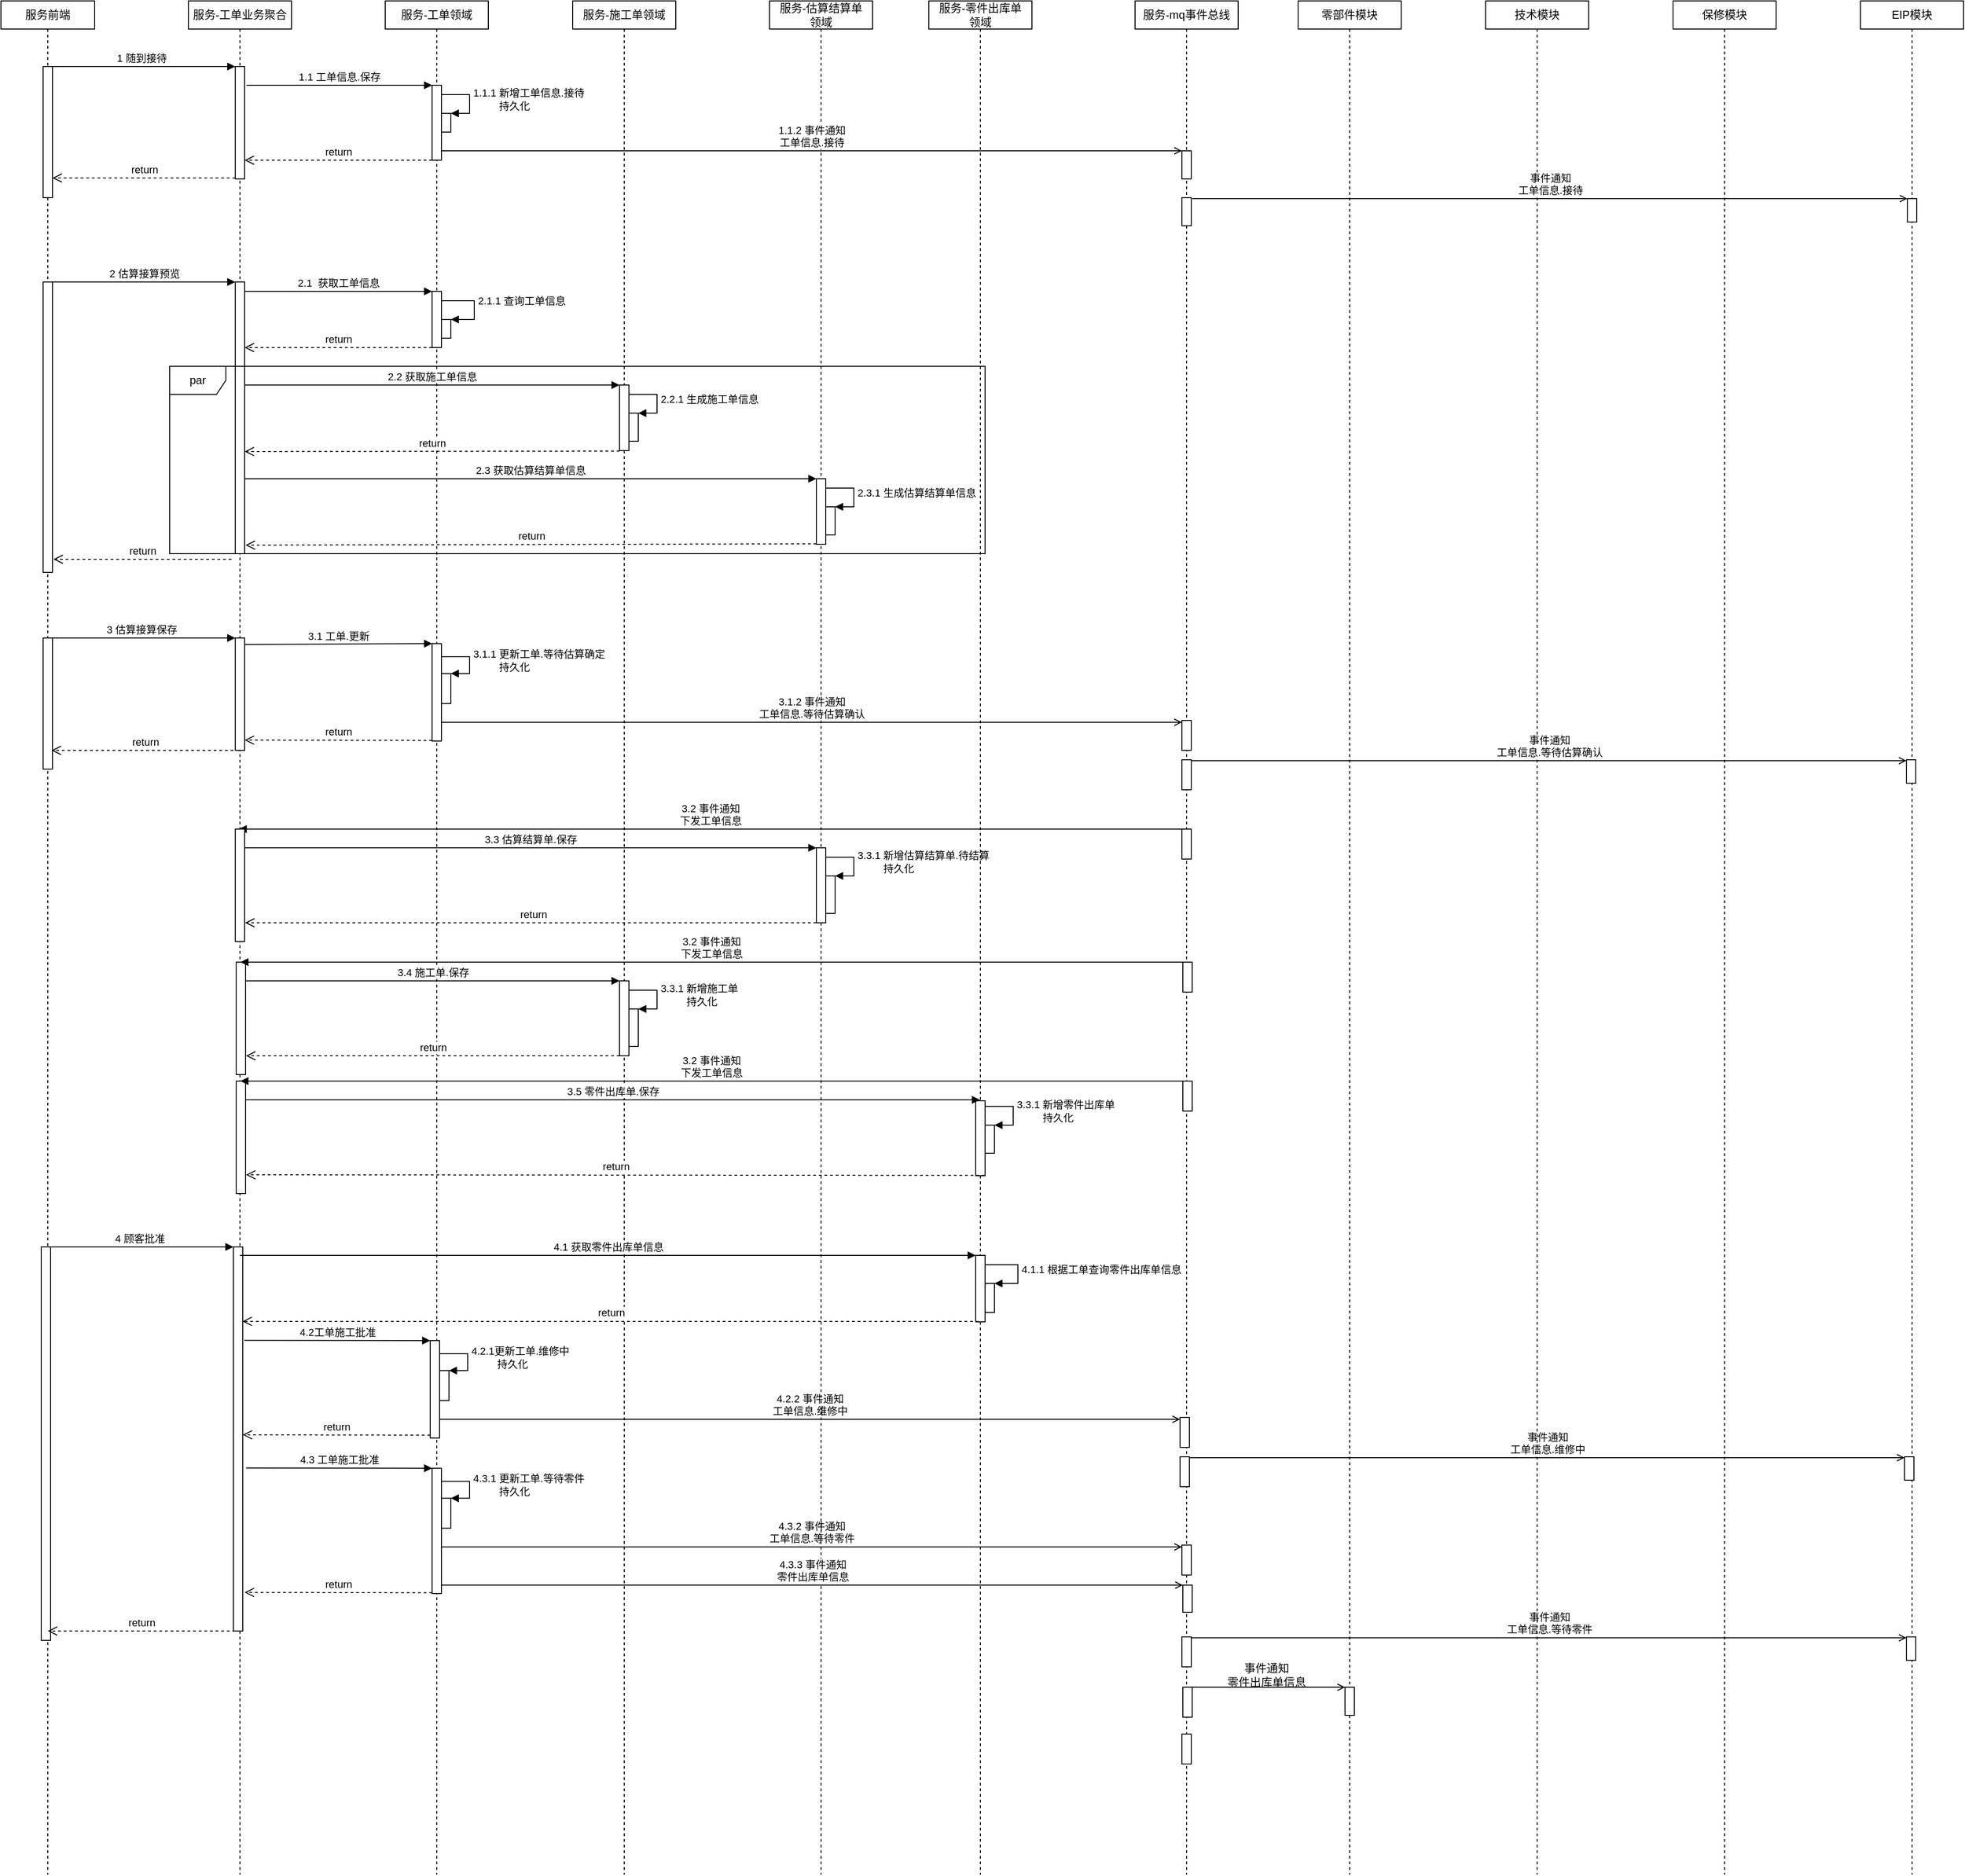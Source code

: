 <mxfile version="16.4.7" type="github">
  <diagram id="upgLCSvMHxxOmGPBbjUG" name="第 1 页">
    <mxGraphModel dx="903" dy="466" grid="1" gridSize="10" guides="1" tooltips="1" connect="1" arrows="1" fold="1" page="1" pageScale="1" pageWidth="1169" pageHeight="1654" math="0" shadow="0">
      <root>
        <mxCell id="0" />
        <mxCell id="1" parent="0" />
        <mxCell id="t4B0tKhAmutT-h0ZbHST-10" value="EIP模块" style="shape=umlLifeline;perimeter=lifelinePerimeter;whiteSpace=wrap;html=1;container=1;collapsible=0;recursiveResize=0;outlineConnect=0;size=30;" vertex="1" parent="1">
          <mxGeometry x="2094" y="40" width="110" height="2000" as="geometry" />
        </mxCell>
        <mxCell id="t4B0tKhAmutT-h0ZbHST-24" value="" style="html=1;points=[];perimeter=orthogonalPerimeter;" vertex="1" parent="t4B0tKhAmutT-h0ZbHST-10">
          <mxGeometry x="50" y="211" width="10" height="25" as="geometry" />
        </mxCell>
        <mxCell id="t4B0tKhAmutT-h0ZbHST-6" value="&lt;div&gt;服务-mq事件总线&lt;/div&gt;" style="shape=umlLifeline;perimeter=lifelinePerimeter;whiteSpace=wrap;html=1;container=1;collapsible=0;recursiveResize=0;outlineConnect=0;size=30;" vertex="1" parent="1">
          <mxGeometry x="1320" y="40" width="110" height="2000" as="geometry" />
        </mxCell>
        <mxCell id="t4B0tKhAmutT-h0ZbHST-19" value="" style="html=1;points=[];perimeter=orthogonalPerimeter;" vertex="1" parent="t4B0tKhAmutT-h0ZbHST-6">
          <mxGeometry x="50" y="160" width="10" height="30" as="geometry" />
        </mxCell>
        <mxCell id="t4B0tKhAmutT-h0ZbHST-21" value="" style="html=1;points=[];perimeter=orthogonalPerimeter;" vertex="1" parent="t4B0tKhAmutT-h0ZbHST-6">
          <mxGeometry x="50" y="210" width="10" height="30" as="geometry" />
        </mxCell>
        <mxCell id="t4B0tKhAmutT-h0ZbHST-65" value="" style="html=1;points=[];perimeter=orthogonalPerimeter;" vertex="1" parent="t4B0tKhAmutT-h0ZbHST-6">
          <mxGeometry x="50" y="768" width="10" height="32" as="geometry" />
        </mxCell>
        <mxCell id="t4B0tKhAmutT-h0ZbHST-67" value="" style="html=1;points=[];perimeter=orthogonalPerimeter;" vertex="1" parent="t4B0tKhAmutT-h0ZbHST-6">
          <mxGeometry x="50" y="810" width="10" height="32" as="geometry" />
        </mxCell>
        <mxCell id="t4B0tKhAmutT-h0ZbHST-68" value="" style="html=1;points=[];perimeter=orthogonalPerimeter;" vertex="1" parent="t4B0tKhAmutT-h0ZbHST-6">
          <mxGeometry x="50" y="884" width="10" height="32" as="geometry" />
        </mxCell>
        <mxCell id="t4B0tKhAmutT-h0ZbHST-79" value="&lt;div&gt;3.2 事件通知&lt;/div&gt;&lt;div&gt;下发工单信息&lt;br&gt;&lt;/div&gt;" style="html=1;verticalAlign=bottom;endArrow=block;rounded=0;jumpSize=0;" edge="1" parent="t4B0tKhAmutT-h0ZbHST-6">
          <mxGeometry width="80" relative="1" as="geometry">
            <mxPoint x="50" y="884" as="sourcePoint" />
            <mxPoint x="-956.318" y="884.0" as="targetPoint" />
          </mxGeometry>
        </mxCell>
        <mxCell id="t4B0tKhAmutT-h0ZbHST-138" value="" style="html=1;points=[];perimeter=orthogonalPerimeter;" vertex="1" parent="t4B0tKhAmutT-h0ZbHST-6">
          <mxGeometry x="51" y="1691" width="10" height="29" as="geometry" />
        </mxCell>
        <mxCell id="t4B0tKhAmutT-h0ZbHST-141" value="" style="html=1;points=[];perimeter=orthogonalPerimeter;" vertex="1" parent="t4B0tKhAmutT-h0ZbHST-6">
          <mxGeometry x="51" y="1800" width="10" height="32" as="geometry" />
        </mxCell>
        <mxCell id="t4B0tKhAmutT-h0ZbHST-145" value="" style="html=1;points=[];perimeter=orthogonalPerimeter;" vertex="1" parent="t4B0tKhAmutT-h0ZbHST-6">
          <mxGeometry x="50" y="1850" width="10" height="32" as="geometry" />
        </mxCell>
        <mxCell id="t4B0tKhAmutT-h0ZbHST-3" value="服务-工单领域" style="shape=umlLifeline;perimeter=lifelinePerimeter;whiteSpace=wrap;html=1;container=1;collapsible=0;recursiveResize=0;outlineConnect=0;size=30;" vertex="1" parent="1">
          <mxGeometry x="520" y="40" width="110" height="2000" as="geometry" />
        </mxCell>
        <mxCell id="t4B0tKhAmutT-h0ZbHST-14" value="" style="html=1;points=[];perimeter=orthogonalPerimeter;" vertex="1" parent="t4B0tKhAmutT-h0ZbHST-3">
          <mxGeometry x="50" y="90" width="10" height="80" as="geometry" />
        </mxCell>
        <mxCell id="t4B0tKhAmutT-h0ZbHST-17" value="" style="html=1;points=[];perimeter=orthogonalPerimeter;" vertex="1" parent="t4B0tKhAmutT-h0ZbHST-3">
          <mxGeometry x="60" y="120" width="10" height="20" as="geometry" />
        </mxCell>
        <mxCell id="t4B0tKhAmutT-h0ZbHST-18" value="&lt;div&gt;1.1.1 新增工单信息.接待&lt;/div&gt;&lt;div&gt;&amp;nbsp;&amp;nbsp;&amp;nbsp;&amp;nbsp;&amp;nbsp;&amp;nbsp;&amp;nbsp;&amp;nbsp; 持久化&lt;br&gt;&lt;/div&gt;" style="edgeStyle=orthogonalEdgeStyle;html=1;align=left;spacingLeft=2;endArrow=block;rounded=0;entryX=1;entryY=0;" edge="1" target="t4B0tKhAmutT-h0ZbHST-17" parent="t4B0tKhAmutT-h0ZbHST-3">
          <mxGeometry relative="1" as="geometry">
            <mxPoint x="60" y="100" as="sourcePoint" />
            <Array as="points">
              <mxPoint x="90" y="100" />
            </Array>
          </mxGeometry>
        </mxCell>
        <mxCell id="t4B0tKhAmutT-h0ZbHST-32" value="" style="html=1;points=[];perimeter=orthogonalPerimeter;" vertex="1" parent="t4B0tKhAmutT-h0ZbHST-3">
          <mxGeometry x="50" y="310" width="10" height="60" as="geometry" />
        </mxCell>
        <mxCell id="t4B0tKhAmutT-h0ZbHST-38" value="" style="html=1;points=[];perimeter=orthogonalPerimeter;" vertex="1" parent="t4B0tKhAmutT-h0ZbHST-3">
          <mxGeometry x="60" y="340" width="10" height="20" as="geometry" />
        </mxCell>
        <mxCell id="t4B0tKhAmutT-h0ZbHST-39" value="2.1.1 查询工单信息" style="edgeStyle=orthogonalEdgeStyle;html=1;align=left;spacingLeft=2;endArrow=block;rounded=0;entryX=1;entryY=0;" edge="1" target="t4B0tKhAmutT-h0ZbHST-38" parent="t4B0tKhAmutT-h0ZbHST-3">
          <mxGeometry relative="1" as="geometry">
            <mxPoint x="60" y="330" as="sourcePoint" />
            <Array as="points">
              <mxPoint x="95" y="320" />
            </Array>
          </mxGeometry>
        </mxCell>
        <mxCell id="t4B0tKhAmutT-h0ZbHST-58" value="" style="html=1;points=[];perimeter=orthogonalPerimeter;" vertex="1" parent="t4B0tKhAmutT-h0ZbHST-3">
          <mxGeometry x="50" y="686" width="10" height="104" as="geometry" />
        </mxCell>
        <mxCell id="t4B0tKhAmutT-h0ZbHST-64" value="&lt;div&gt;3.1.1 更新工单.等待估算确定&lt;/div&gt;&lt;div&gt;&amp;nbsp;&amp;nbsp;&amp;nbsp;&amp;nbsp;&amp;nbsp;&amp;nbsp;&amp;nbsp;&amp;nbsp; 持久化&lt;br&gt;&lt;/div&gt;" style="edgeStyle=orthogonalEdgeStyle;html=1;align=left;spacingLeft=2;endArrow=block;rounded=0;entryX=1;entryY=0;jumpSize=0;" edge="1" target="t4B0tKhAmutT-h0ZbHST-63" parent="t4B0tKhAmutT-h0ZbHST-3">
          <mxGeometry relative="1" as="geometry">
            <mxPoint x="60" y="700" as="sourcePoint" />
            <Array as="points">
              <mxPoint x="90" y="700" />
            </Array>
          </mxGeometry>
        </mxCell>
        <mxCell id="t4B0tKhAmutT-h0ZbHST-63" value="" style="html=1;points=[];perimeter=orthogonalPerimeter;" vertex="1" parent="t4B0tKhAmutT-h0ZbHST-3">
          <mxGeometry x="60" y="718" width="10" height="32" as="geometry" />
        </mxCell>
        <mxCell id="t4B0tKhAmutT-h0ZbHST-120" value="" style="html=1;points=[];perimeter=orthogonalPerimeter;" vertex="1" parent="t4B0tKhAmutT-h0ZbHST-3">
          <mxGeometry x="50" y="1566.25" width="10" height="133.75" as="geometry" />
        </mxCell>
        <mxCell id="t4B0tKhAmutT-h0ZbHST-121" value="&lt;div&gt;4.3.1 更新工单.等待零件&lt;/div&gt;&lt;div&gt;&amp;nbsp;&amp;nbsp;&amp;nbsp;&amp;nbsp;&amp;nbsp;&amp;nbsp;&amp;nbsp;&amp;nbsp; 持久化&lt;br&gt;&lt;/div&gt;" style="edgeStyle=orthogonalEdgeStyle;html=1;align=left;spacingLeft=2;endArrow=block;rounded=0;entryX=1;entryY=0;jumpSize=0;" edge="1" parent="t4B0tKhAmutT-h0ZbHST-3" target="t4B0tKhAmutT-h0ZbHST-122">
          <mxGeometry relative="1" as="geometry">
            <mxPoint x="60" y="1580.25" as="sourcePoint" />
            <Array as="points">
              <mxPoint x="90" y="1580.25" />
            </Array>
          </mxGeometry>
        </mxCell>
        <mxCell id="t4B0tKhAmutT-h0ZbHST-122" value="" style="html=1;points=[];perimeter=orthogonalPerimeter;" vertex="1" parent="t4B0tKhAmutT-h0ZbHST-3">
          <mxGeometry x="60" y="1598.25" width="10" height="32" as="geometry" />
        </mxCell>
        <mxCell id="t4B0tKhAmutT-h0ZbHST-123" value="" style="html=1;points=[];perimeter=orthogonalPerimeter;" vertex="1" parent="t4B0tKhAmutT-h0ZbHST-3">
          <mxGeometry x="850" y="1648.25" width="10" height="32" as="geometry" />
        </mxCell>
        <mxCell id="t4B0tKhAmutT-h0ZbHST-124" value="" style="html=1;points=[];perimeter=orthogonalPerimeter;" vertex="1" parent="t4B0tKhAmutT-h0ZbHST-3">
          <mxGeometry x="850" y="1746.25" width="10" height="32" as="geometry" />
        </mxCell>
        <mxCell id="t4B0tKhAmutT-h0ZbHST-125" value="4.3 工单施工批准" style="html=1;verticalAlign=bottom;endArrow=block;entryX=0;entryY=0;rounded=0;jumpSize=0;exitX=1.164;exitY=0.299;exitDx=0;exitDy=0;exitPerimeter=0;" edge="1" parent="t4B0tKhAmutT-h0ZbHST-3" target="t4B0tKhAmutT-h0ZbHST-120">
          <mxGeometry relative="1" as="geometry">
            <mxPoint x="-148.36" y="1566" as="sourcePoint" />
          </mxGeometry>
        </mxCell>
        <mxCell id="t4B0tKhAmutT-h0ZbHST-126" value="&lt;div&gt;4.3.2 事件通知&lt;/div&gt;&lt;div&gt;工单信息.等待零件&lt;br&gt;&lt;/div&gt;" style="html=1;verticalAlign=bottom;startArrow=none;endArrow=open;startSize=8;rounded=0;jumpSize=0;endFill=0;startFill=0;" edge="1" parent="t4B0tKhAmutT-h0ZbHST-3" target="t4B0tKhAmutT-h0ZbHST-123">
          <mxGeometry relative="1" as="geometry">
            <mxPoint x="60" y="1650.25" as="sourcePoint" />
          </mxGeometry>
        </mxCell>
        <mxCell id="t4B0tKhAmutT-h0ZbHST-127" value="" style="html=1;points=[];perimeter=orthogonalPerimeter;" vertex="1" parent="t4B0tKhAmutT-h0ZbHST-3">
          <mxGeometry x="1623" y="1746.25" width="10" height="25" as="geometry" />
        </mxCell>
        <mxCell id="t4B0tKhAmutT-h0ZbHST-128" value="&lt;div&gt;事件通知&lt;/div&gt;&lt;div&gt;工单信息.等待零件&lt;br&gt;&lt;/div&gt;" style="html=1;verticalAlign=bottom;startArrow=none;endArrow=open;startSize=8;rounded=0;exitX=1.1;exitY=0.2;exitDx=0;exitDy=0;exitPerimeter=0;endFill=0;startFill=0;" edge="1" parent="t4B0tKhAmutT-h0ZbHST-3">
          <mxGeometry relative="1" as="geometry">
            <mxPoint x="860" y="1747.25" as="sourcePoint" />
            <mxPoint x="1623" y="1747.25" as="targetPoint" />
          </mxGeometry>
        </mxCell>
        <mxCell id="t4B0tKhAmutT-h0ZbHST-129" value="return" style="html=1;verticalAlign=bottom;endArrow=open;dashed=1;endSize=8;exitX=0;exitY=0.95;rounded=0;jumpSize=0;" edge="1" parent="t4B0tKhAmutT-h0ZbHST-3">
          <mxGeometry relative="1" as="geometry">
            <mxPoint x="-150" y="1698.8" as="targetPoint" />
            <mxPoint x="50" y="1699.15" as="sourcePoint" />
          </mxGeometry>
        </mxCell>
        <mxCell id="t4B0tKhAmutT-h0ZbHST-31" value="return" style="html=1;verticalAlign=bottom;endArrow=open;dashed=1;endSize=8;rounded=0;jumpSize=0;" edge="1" parent="1">
          <mxGeometry relative="1" as="geometry">
            <mxPoint x="166" y="636" as="targetPoint" />
            <mxPoint x="356" y="636" as="sourcePoint" />
          </mxGeometry>
        </mxCell>
        <mxCell id="t4B0tKhAmutT-h0ZbHST-1" value="服务前端" style="shape=umlLifeline;perimeter=lifelinePerimeter;whiteSpace=wrap;html=1;container=1;collapsible=0;recursiveResize=0;outlineConnect=0;size=30;" vertex="1" parent="1">
          <mxGeometry x="110" y="40" width="100" height="2000" as="geometry" />
        </mxCell>
        <mxCell id="t4B0tKhAmutT-h0ZbHST-51" value="" style="html=1;points=[];perimeter=orthogonalPerimeter;" vertex="1" parent="t4B0tKhAmutT-h0ZbHST-1">
          <mxGeometry x="45" y="70" width="10" height="140" as="geometry" />
        </mxCell>
        <mxCell id="t4B0tKhAmutT-h0ZbHST-52" value="" style="html=1;points=[];perimeter=orthogonalPerimeter;" vertex="1" parent="t4B0tKhAmutT-h0ZbHST-1">
          <mxGeometry x="45" y="300" width="10" height="310" as="geometry" />
        </mxCell>
        <mxCell id="t4B0tKhAmutT-h0ZbHST-53" value="" style="html=1;verticalAlign=bottom;endArrow=none;entryX=0;entryY=0;rounded=0;" edge="1" parent="t4B0tKhAmutT-h0ZbHST-1" source="t4B0tKhAmutT-h0ZbHST-1" target="t4B0tKhAmutT-h0ZbHST-52">
          <mxGeometry relative="1" as="geometry">
            <mxPoint x="49.5" y="300" as="sourcePoint" />
            <mxPoint x="250" y="300" as="targetPoint" />
          </mxGeometry>
        </mxCell>
        <mxCell id="t4B0tKhAmutT-h0ZbHST-54" value="" style="html=1;points=[];perimeter=orthogonalPerimeter;" vertex="1" parent="t4B0tKhAmutT-h0ZbHST-1">
          <mxGeometry x="45" y="680" width="10" height="140" as="geometry" />
        </mxCell>
        <mxCell id="t4B0tKhAmutT-h0ZbHST-2" value="服务-工单业务聚合" style="shape=umlLifeline;perimeter=lifelinePerimeter;whiteSpace=wrap;html=1;container=1;collapsible=0;recursiveResize=0;outlineConnect=0;size=30;" vertex="1" parent="1">
          <mxGeometry x="310" y="40" width="110" height="2000" as="geometry" />
        </mxCell>
        <mxCell id="t4B0tKhAmutT-h0ZbHST-11" value="" style="html=1;points=[];perimeter=orthogonalPerimeter;" vertex="1" parent="t4B0tKhAmutT-h0ZbHST-2">
          <mxGeometry x="50" y="70" width="10" height="120" as="geometry" />
        </mxCell>
        <mxCell id="t4B0tKhAmutT-h0ZbHST-29" value="" style="html=1;points=[];perimeter=orthogonalPerimeter;" vertex="1" parent="t4B0tKhAmutT-h0ZbHST-2">
          <mxGeometry x="50" y="300" width="10" height="290" as="geometry" />
        </mxCell>
        <mxCell id="t4B0tKhAmutT-h0ZbHST-47" value="par" style="shape=umlFrame;whiteSpace=wrap;html=1;" vertex="1" parent="t4B0tKhAmutT-h0ZbHST-2">
          <mxGeometry x="-20" y="390" width="870" height="200" as="geometry" />
        </mxCell>
        <mxCell id="t4B0tKhAmutT-h0ZbHST-55" value="" style="html=1;points=[];perimeter=orthogonalPerimeter;" vertex="1" parent="t4B0tKhAmutT-h0ZbHST-2">
          <mxGeometry x="50" y="680" width="10" height="120" as="geometry" />
        </mxCell>
        <mxCell id="t4B0tKhAmutT-h0ZbHST-77" value="" style="html=1;points=[];perimeter=orthogonalPerimeter;direction=west;" vertex="1" parent="t4B0tKhAmutT-h0ZbHST-2">
          <mxGeometry x="50" y="884" width="10" height="120" as="geometry" />
        </mxCell>
        <mxCell id="t4B0tKhAmutT-h0ZbHST-106" value="" style="html=1;points=[];perimeter=orthogonalPerimeter;" vertex="1" parent="t4B0tKhAmutT-h0ZbHST-2">
          <mxGeometry x="-157" y="1330" width="10" height="420" as="geometry" />
        </mxCell>
        <mxCell id="t4B0tKhAmutT-h0ZbHST-107" value="" style="html=1;points=[];perimeter=orthogonalPerimeter;" vertex="1" parent="t4B0tKhAmutT-h0ZbHST-2">
          <mxGeometry x="48" y="1330" width="10" height="410" as="geometry" />
        </mxCell>
        <mxCell id="t4B0tKhAmutT-h0ZbHST-108" value="" style="html=1;points=[];perimeter=orthogonalPerimeter;" vertex="1" parent="t4B0tKhAmutT-h0ZbHST-2">
          <mxGeometry x="258" y="1430" width="10" height="104" as="geometry" />
        </mxCell>
        <mxCell id="t4B0tKhAmutT-h0ZbHST-109" value="&lt;div&gt;4.2.1更新工单.维修中&lt;/div&gt;&lt;div&gt;&amp;nbsp;&amp;nbsp;&amp;nbsp;&amp;nbsp;&amp;nbsp;&amp;nbsp;&amp;nbsp;&amp;nbsp; 持久化&lt;br&gt;&lt;/div&gt;" style="edgeStyle=orthogonalEdgeStyle;html=1;align=left;spacingLeft=2;endArrow=block;rounded=0;entryX=1;entryY=0;jumpSize=0;" edge="1" parent="t4B0tKhAmutT-h0ZbHST-2" target="t4B0tKhAmutT-h0ZbHST-110">
          <mxGeometry relative="1" as="geometry">
            <mxPoint x="268" y="1444" as="sourcePoint" />
            <Array as="points">
              <mxPoint x="298" y="1444" />
            </Array>
          </mxGeometry>
        </mxCell>
        <mxCell id="t4B0tKhAmutT-h0ZbHST-110" value="" style="html=1;points=[];perimeter=orthogonalPerimeter;" vertex="1" parent="t4B0tKhAmutT-h0ZbHST-2">
          <mxGeometry x="268" y="1462" width="10" height="32" as="geometry" />
        </mxCell>
        <mxCell id="t4B0tKhAmutT-h0ZbHST-111" value="" style="html=1;points=[];perimeter=orthogonalPerimeter;" vertex="1" parent="t4B0tKhAmutT-h0ZbHST-2">
          <mxGeometry x="1058" y="1512" width="10" height="32" as="geometry" />
        </mxCell>
        <mxCell id="t4B0tKhAmutT-h0ZbHST-112" value="" style="html=1;points=[];perimeter=orthogonalPerimeter;" vertex="1" parent="t4B0tKhAmutT-h0ZbHST-2">
          <mxGeometry x="1058" y="1554" width="10" height="32" as="geometry" />
        </mxCell>
        <mxCell id="t4B0tKhAmutT-h0ZbHST-115" value="4.2工单施工批准" style="html=1;verticalAlign=bottom;endArrow=block;entryX=0;entryY=0;rounded=0;jumpSize=0;exitX=1.164;exitY=0.299;exitDx=0;exitDy=0;exitPerimeter=0;" edge="1" parent="t4B0tKhAmutT-h0ZbHST-2" target="t4B0tKhAmutT-h0ZbHST-108">
          <mxGeometry relative="1" as="geometry">
            <mxPoint x="59.64" y="1429.75" as="sourcePoint" />
          </mxGeometry>
        </mxCell>
        <mxCell id="t4B0tKhAmutT-h0ZbHST-116" value="&lt;div&gt;4.2.2 事件通知&lt;/div&gt;&lt;div&gt;工单信息.维修中&lt;br&gt;&lt;/div&gt;" style="html=1;verticalAlign=bottom;startArrow=none;endArrow=open;startSize=8;rounded=0;jumpSize=0;endFill=0;startFill=0;" edge="1" parent="t4B0tKhAmutT-h0ZbHST-2" target="t4B0tKhAmutT-h0ZbHST-111">
          <mxGeometry relative="1" as="geometry">
            <mxPoint x="268" y="1514" as="sourcePoint" />
          </mxGeometry>
        </mxCell>
        <mxCell id="t4B0tKhAmutT-h0ZbHST-117" value="4 顾客批准" style="html=1;verticalAlign=bottom;endArrow=block;entryX=0;entryY=0;rounded=0;jumpSize=0;" edge="1" parent="t4B0tKhAmutT-h0ZbHST-2" target="t4B0tKhAmutT-h0ZbHST-107">
          <mxGeometry relative="1" as="geometry">
            <mxPoint x="-152" y="1330" as="sourcePoint" />
          </mxGeometry>
        </mxCell>
        <mxCell id="t4B0tKhAmutT-h0ZbHST-118" value="" style="html=1;points=[];perimeter=orthogonalPerimeter;" vertex="1" parent="t4B0tKhAmutT-h0ZbHST-2">
          <mxGeometry x="1831" y="1554" width="10" height="25" as="geometry" />
        </mxCell>
        <mxCell id="t4B0tKhAmutT-h0ZbHST-119" value="&lt;div&gt;事件通知&lt;/div&gt;&lt;div&gt;工单信息.维修中&lt;br&gt;&lt;/div&gt;" style="html=1;verticalAlign=bottom;startArrow=none;endArrow=open;startSize=8;rounded=0;exitX=1.1;exitY=0.2;exitDx=0;exitDy=0;exitPerimeter=0;endFill=0;startFill=0;" edge="1" parent="t4B0tKhAmutT-h0ZbHST-2">
          <mxGeometry relative="1" as="geometry">
            <mxPoint x="1068" y="1555" as="sourcePoint" />
            <mxPoint x="1831" y="1555" as="targetPoint" />
          </mxGeometry>
        </mxCell>
        <mxCell id="t4B0tKhAmutT-h0ZbHST-4" value="服务-施工单领域" style="shape=umlLifeline;perimeter=lifelinePerimeter;whiteSpace=wrap;html=1;container=1;collapsible=0;recursiveResize=0;outlineConnect=0;size=30;" vertex="1" parent="1">
          <mxGeometry x="720" y="40" width="110" height="2000" as="geometry" />
        </mxCell>
        <mxCell id="t4B0tKhAmutT-h0ZbHST-35" value="" style="html=1;points=[];perimeter=orthogonalPerimeter;" vertex="1" parent="t4B0tKhAmutT-h0ZbHST-4">
          <mxGeometry x="50" y="410" width="10" height="70" as="geometry" />
        </mxCell>
        <mxCell id="t4B0tKhAmutT-h0ZbHST-40" value="" style="html=1;points=[];perimeter=orthogonalPerimeter;" vertex="1" parent="t4B0tKhAmutT-h0ZbHST-4">
          <mxGeometry x="60" y="440" width="10" height="30" as="geometry" />
        </mxCell>
        <mxCell id="t4B0tKhAmutT-h0ZbHST-41" value="2.2.1 生成施工单信息" style="edgeStyle=orthogonalEdgeStyle;html=1;align=left;spacingLeft=2;endArrow=block;rounded=0;entryX=1;entryY=0;" edge="1" target="t4B0tKhAmutT-h0ZbHST-40" parent="t4B0tKhAmutT-h0ZbHST-4">
          <mxGeometry relative="1" as="geometry">
            <mxPoint x="60" y="420" as="sourcePoint" />
            <Array as="points">
              <mxPoint x="90" y="420" />
              <mxPoint x="90" y="440" />
            </Array>
          </mxGeometry>
        </mxCell>
        <mxCell id="t4B0tKhAmutT-h0ZbHST-86" value="" style="html=1;points=[];perimeter=orthogonalPerimeter;" vertex="1" parent="t4B0tKhAmutT-h0ZbHST-4">
          <mxGeometry x="50" y="1046" width="10" height="80" as="geometry" />
        </mxCell>
        <mxCell id="t4B0tKhAmutT-h0ZbHST-87" value="" style="html=1;points=[];perimeter=orthogonalPerimeter;" vertex="1" parent="t4B0tKhAmutT-h0ZbHST-4">
          <mxGeometry x="60" y="1076" width="10" height="40" as="geometry" />
        </mxCell>
        <mxCell id="t4B0tKhAmutT-h0ZbHST-88" value="&lt;div&gt;3.3.1 新增施工单&lt;/div&gt;&lt;div&gt;&amp;nbsp;&amp;nbsp;&amp;nbsp;&amp;nbsp;&amp;nbsp;&amp;nbsp;&amp;nbsp;&amp;nbsp; 持久化&lt;br&gt;&lt;/div&gt;" style="edgeStyle=orthogonalEdgeStyle;html=1;align=left;spacingLeft=2;endArrow=block;rounded=0;entryX=1;entryY=0;jumpSize=0;" edge="1" parent="t4B0tKhAmutT-h0ZbHST-4" target="t4B0tKhAmutT-h0ZbHST-87">
          <mxGeometry relative="1" as="geometry">
            <mxPoint x="60" y="1056" as="sourcePoint" />
            <Array as="points">
              <mxPoint x="90" y="1056" />
            </Array>
          </mxGeometry>
        </mxCell>
        <mxCell id="t4B0tKhAmutT-h0ZbHST-5" value="&lt;div&gt;服务-估算结算单&lt;/div&gt;&lt;div&gt;领域&lt;/div&gt;" style="shape=umlLifeline;perimeter=lifelinePerimeter;whiteSpace=wrap;html=1;container=1;collapsible=0;recursiveResize=0;outlineConnect=0;size=30;" vertex="1" parent="1">
          <mxGeometry x="930" y="40" width="110" height="2000" as="geometry" />
        </mxCell>
        <mxCell id="t4B0tKhAmutT-h0ZbHST-42" value="" style="html=1;points=[];perimeter=orthogonalPerimeter;" vertex="1" parent="t4B0tKhAmutT-h0ZbHST-5">
          <mxGeometry x="50" y="510" width="10" height="70" as="geometry" />
        </mxCell>
        <mxCell id="t4B0tKhAmutT-h0ZbHST-45" value="" style="html=1;points=[];perimeter=orthogonalPerimeter;" vertex="1" parent="t4B0tKhAmutT-h0ZbHST-5">
          <mxGeometry x="60" y="540" width="10" height="30" as="geometry" />
        </mxCell>
        <mxCell id="t4B0tKhAmutT-h0ZbHST-46" value="2.3.1 生成估算结算单信息" style="edgeStyle=orthogonalEdgeStyle;html=1;align=left;spacingLeft=2;endArrow=block;rounded=0;entryX=1;entryY=0;" edge="1" target="t4B0tKhAmutT-h0ZbHST-45" parent="t4B0tKhAmutT-h0ZbHST-5">
          <mxGeometry relative="1" as="geometry">
            <mxPoint x="60" y="520" as="sourcePoint" />
            <Array as="points">
              <mxPoint x="90" y="520" />
            </Array>
          </mxGeometry>
        </mxCell>
        <mxCell id="t4B0tKhAmutT-h0ZbHST-80" value="" style="html=1;points=[];perimeter=orthogonalPerimeter;" vertex="1" parent="t4B0tKhAmutT-h0ZbHST-5">
          <mxGeometry x="50" y="904" width="10" height="80" as="geometry" />
        </mxCell>
        <mxCell id="t4B0tKhAmutT-h0ZbHST-83" value="" style="html=1;points=[];perimeter=orthogonalPerimeter;" vertex="1" parent="t4B0tKhAmutT-h0ZbHST-5">
          <mxGeometry x="60" y="934" width="10" height="40" as="geometry" />
        </mxCell>
        <mxCell id="t4B0tKhAmutT-h0ZbHST-84" value="&lt;div&gt;3.3.1 新增估算结算单.待结算&lt;/div&gt;&lt;div&gt;&amp;nbsp;&amp;nbsp;&amp;nbsp;&amp;nbsp;&amp;nbsp;&amp;nbsp;&amp;nbsp;&amp;nbsp; 持久化&lt;br&gt;&lt;/div&gt;" style="edgeStyle=orthogonalEdgeStyle;html=1;align=left;spacingLeft=2;endArrow=block;rounded=0;entryX=1;entryY=0;jumpSize=0;" edge="1" target="t4B0tKhAmutT-h0ZbHST-83" parent="t4B0tKhAmutT-h0ZbHST-5">
          <mxGeometry relative="1" as="geometry">
            <mxPoint x="60" y="914" as="sourcePoint" />
            <Array as="points">
              <mxPoint x="90" y="914" />
            </Array>
          </mxGeometry>
        </mxCell>
        <mxCell id="t4B0tKhAmutT-h0ZbHST-7" value="零部件模块" style="shape=umlLifeline;perimeter=lifelinePerimeter;whiteSpace=wrap;html=1;container=1;collapsible=0;recursiveResize=0;outlineConnect=0;size=30;" vertex="1" parent="1">
          <mxGeometry x="1494" y="40" width="110" height="2000" as="geometry" />
        </mxCell>
        <mxCell id="t4B0tKhAmutT-h0ZbHST-142" value="" style="html=1;points=[];perimeter=orthogonalPerimeter;" vertex="1" parent="t4B0tKhAmutT-h0ZbHST-7">
          <mxGeometry x="50" y="1800" width="10" height="30" as="geometry" />
        </mxCell>
        <mxCell id="t4B0tKhAmutT-h0ZbHST-8" value="技术模块" style="shape=umlLifeline;perimeter=lifelinePerimeter;whiteSpace=wrap;html=1;container=1;collapsible=0;recursiveResize=0;outlineConnect=0;size=30;" vertex="1" parent="1">
          <mxGeometry x="1694" y="40" width="110" height="2000" as="geometry" />
        </mxCell>
        <mxCell id="t4B0tKhAmutT-h0ZbHST-9" value="保修模块" style="shape=umlLifeline;perimeter=lifelinePerimeter;whiteSpace=wrap;html=1;container=1;collapsible=0;recursiveResize=0;outlineConnect=0;size=30;" vertex="1" parent="1">
          <mxGeometry x="1894" y="40" width="110" height="2000" as="geometry" />
        </mxCell>
        <mxCell id="t4B0tKhAmutT-h0ZbHST-12" value="1 随到接待" style="html=1;verticalAlign=bottom;endArrow=block;entryX=0;entryY=0;rounded=0;" edge="1" target="t4B0tKhAmutT-h0ZbHST-11" parent="1">
          <mxGeometry relative="1" as="geometry">
            <mxPoint x="160" y="110" as="sourcePoint" />
          </mxGeometry>
        </mxCell>
        <mxCell id="t4B0tKhAmutT-h0ZbHST-13" value="return" style="html=1;verticalAlign=bottom;endArrow=open;dashed=1;endSize=8;exitX=0;exitY=0.95;rounded=0;entryX=1;entryY=0.85;entryDx=0;entryDy=0;entryPerimeter=0;" edge="1" parent="1" target="t4B0tKhAmutT-h0ZbHST-51">
          <mxGeometry relative="1" as="geometry">
            <mxPoint x="170" y="229" as="targetPoint" />
            <mxPoint x="360" y="229.0" as="sourcePoint" />
          </mxGeometry>
        </mxCell>
        <mxCell id="t4B0tKhAmutT-h0ZbHST-15" value="1.1 工单信息.保存" style="html=1;verticalAlign=bottom;endArrow=block;entryX=0;entryY=0;rounded=0;exitX=1.2;exitY=0.167;exitDx=0;exitDy=0;exitPerimeter=0;" edge="1" target="t4B0tKhAmutT-h0ZbHST-14" parent="1" source="t4B0tKhAmutT-h0ZbHST-11">
          <mxGeometry relative="1" as="geometry">
            <mxPoint x="380" y="130" as="sourcePoint" />
          </mxGeometry>
        </mxCell>
        <mxCell id="t4B0tKhAmutT-h0ZbHST-16" value="return" style="html=1;verticalAlign=bottom;endArrow=open;dashed=1;endSize=8;exitX=0;exitY=0.95;rounded=0;" edge="1" parent="1">
          <mxGeometry relative="1" as="geometry">
            <mxPoint x="370" y="210" as="targetPoint" />
            <mxPoint x="570" y="210" as="sourcePoint" />
          </mxGeometry>
        </mxCell>
        <mxCell id="t4B0tKhAmutT-h0ZbHST-20" value="&lt;div&gt;1.1.2 事件通知&lt;/div&gt;&lt;div&gt;工单信息.接待&lt;br&gt; &lt;/div&gt;" style="html=1;verticalAlign=bottom;startArrow=none;endArrow=open;startSize=8;rounded=0;endFill=0;startFill=0;" edge="1" target="t4B0tKhAmutT-h0ZbHST-19" parent="1">
          <mxGeometry relative="1" as="geometry">
            <mxPoint x="580" y="200" as="sourcePoint" />
          </mxGeometry>
        </mxCell>
        <mxCell id="t4B0tKhAmutT-h0ZbHST-25" value="&lt;div&gt;事件通知&lt;/div&gt;&lt;div&gt;工单信息.接待&lt;br&gt;&lt;/div&gt;" style="html=1;verticalAlign=bottom;startArrow=none;endArrow=open;startSize=8;rounded=0;exitX=1.1;exitY=0.2;exitDx=0;exitDy=0;exitPerimeter=0;endFill=0;startFill=0;" edge="1" parent="1">
          <mxGeometry relative="1" as="geometry">
            <mxPoint x="1381" y="251" as="sourcePoint" />
            <mxPoint x="2144" y="251" as="targetPoint" />
          </mxGeometry>
        </mxCell>
        <mxCell id="t4B0tKhAmutT-h0ZbHST-30" value="2 估算接算预览" style="html=1;verticalAlign=bottom;endArrow=block;entryX=0;entryY=0;rounded=0;startArrow=none;" edge="1" target="t4B0tKhAmutT-h0ZbHST-29" parent="1" source="t4B0tKhAmutT-h0ZbHST-52">
          <mxGeometry relative="1" as="geometry">
            <mxPoint x="290" y="340" as="sourcePoint" />
          </mxGeometry>
        </mxCell>
        <mxCell id="t4B0tKhAmutT-h0ZbHST-33" value="2.1&amp;nbsp; 获取工单信息" style="html=1;verticalAlign=bottom;endArrow=block;entryX=0;entryY=0;rounded=0;" edge="1" target="t4B0tKhAmutT-h0ZbHST-32" parent="1">
          <mxGeometry relative="1" as="geometry">
            <mxPoint x="370" y="350" as="sourcePoint" />
          </mxGeometry>
        </mxCell>
        <mxCell id="t4B0tKhAmutT-h0ZbHST-34" value="return" style="html=1;verticalAlign=bottom;endArrow=open;dashed=1;endSize=8;exitX=0;exitY=0.95;rounded=0;" edge="1" parent="1">
          <mxGeometry relative="1" as="geometry">
            <mxPoint x="370" y="410" as="targetPoint" />
            <mxPoint x="570" y="410" as="sourcePoint" />
          </mxGeometry>
        </mxCell>
        <mxCell id="t4B0tKhAmutT-h0ZbHST-36" value="2.2 获取施工单信息" style="html=1;verticalAlign=bottom;endArrow=block;entryX=0;entryY=0;rounded=0;" edge="1" target="t4B0tKhAmutT-h0ZbHST-35" parent="1">
          <mxGeometry relative="1" as="geometry">
            <mxPoint x="370" y="450" as="sourcePoint" />
          </mxGeometry>
        </mxCell>
        <mxCell id="t4B0tKhAmutT-h0ZbHST-37" value="return" style="html=1;verticalAlign=bottom;endArrow=open;dashed=1;endSize=8;exitX=0;exitY=0.95;rounded=0;" edge="1" parent="1">
          <mxGeometry relative="1" as="geometry">
            <mxPoint x="370" y="521" as="targetPoint" />
            <mxPoint x="770" y="520.5" as="sourcePoint" />
          </mxGeometry>
        </mxCell>
        <mxCell id="t4B0tKhAmutT-h0ZbHST-43" value="2.3 获取估算结算单信息" style="html=1;verticalAlign=bottom;endArrow=block;entryX=0;entryY=0;rounded=0;" edge="1" target="t4B0tKhAmutT-h0ZbHST-42" parent="1">
          <mxGeometry relative="1" as="geometry">
            <mxPoint x="370" y="550" as="sourcePoint" />
          </mxGeometry>
        </mxCell>
        <mxCell id="t4B0tKhAmutT-h0ZbHST-44" value="return" style="html=1;verticalAlign=bottom;endArrow=open;dashed=1;endSize=8;exitX=0;exitY=0.95;rounded=0;entryX=1.1;entryY=0.794;entryDx=0;entryDy=0;entryPerimeter=0;" edge="1" parent="1">
          <mxGeometry relative="1" as="geometry">
            <mxPoint x="371" y="620.9" as="targetPoint" />
            <mxPoint x="980" y="619.5" as="sourcePoint" />
          </mxGeometry>
        </mxCell>
        <mxCell id="t4B0tKhAmutT-h0ZbHST-57" value="return" style="html=1;verticalAlign=bottom;endArrow=open;dashed=1;endSize=8;exitX=0;exitY=0.95;rounded=0;jumpSize=0;" edge="1" parent="1">
          <mxGeometry relative="1" as="geometry">
            <mxPoint x="164" y="840" as="targetPoint" />
            <mxPoint x="364" y="840" as="sourcePoint" />
          </mxGeometry>
        </mxCell>
        <mxCell id="t4B0tKhAmutT-h0ZbHST-60" value="return" style="html=1;verticalAlign=bottom;endArrow=open;dashed=1;endSize=8;exitX=0;exitY=0.95;rounded=0;jumpSize=0;" edge="1" parent="1">
          <mxGeometry relative="1" as="geometry">
            <mxPoint x="370" y="829" as="targetPoint" />
            <mxPoint x="570" y="829.35" as="sourcePoint" />
          </mxGeometry>
        </mxCell>
        <mxCell id="t4B0tKhAmutT-h0ZbHST-59" value="3.1 工单.更新" style="html=1;verticalAlign=bottom;endArrow=block;entryX=0;entryY=0;rounded=0;jumpSize=0;" edge="1" target="t4B0tKhAmutT-h0ZbHST-58" parent="1">
          <mxGeometry relative="1" as="geometry">
            <mxPoint x="370" y="727" as="sourcePoint" />
          </mxGeometry>
        </mxCell>
        <mxCell id="t4B0tKhAmutT-h0ZbHST-26" value="&lt;div&gt;服务-零件出库单&lt;/div&gt;&lt;div&gt;领域&lt;/div&gt;" style="shape=umlLifeline;perimeter=lifelinePerimeter;whiteSpace=wrap;html=1;container=1;collapsible=0;recursiveResize=0;outlineConnect=0;size=30;" vertex="1" parent="1">
          <mxGeometry x="1100" y="40" width="110" height="2000" as="geometry" />
        </mxCell>
        <mxCell id="t4B0tKhAmutT-h0ZbHST-130" value="" style="html=1;points=[];perimeter=orthogonalPerimeter;" vertex="1" parent="t4B0tKhAmutT-h0ZbHST-26">
          <mxGeometry x="50" y="1339" width="10" height="71" as="geometry" />
        </mxCell>
        <mxCell id="t4B0tKhAmutT-h0ZbHST-133" value="" style="html=1;points=[];perimeter=orthogonalPerimeter;" vertex="1" parent="t4B0tKhAmutT-h0ZbHST-26">
          <mxGeometry x="50" y="1174" width="10" height="80" as="geometry" />
        </mxCell>
        <mxCell id="t4B0tKhAmutT-h0ZbHST-134" value="" style="html=1;points=[];perimeter=orthogonalPerimeter;" vertex="1" parent="t4B0tKhAmutT-h0ZbHST-26">
          <mxGeometry x="60" y="1200" width="10" height="30" as="geometry" />
        </mxCell>
        <mxCell id="t4B0tKhAmutT-h0ZbHST-96" value="&lt;div&gt;3.3.1 新增零件出库单&lt;/div&gt;&lt;div&gt;&amp;nbsp;&amp;nbsp;&amp;nbsp;&amp;nbsp;&amp;nbsp;&amp;nbsp;&amp;nbsp;&amp;nbsp; 持久化&lt;br&gt;&lt;/div&gt;" style="edgeStyle=orthogonalEdgeStyle;html=1;align=left;spacingLeft=2;endArrow=block;rounded=0;entryX=1;entryY=0;jumpSize=0;" edge="1" parent="t4B0tKhAmutT-h0ZbHST-26">
          <mxGeometry relative="1" as="geometry">
            <mxPoint x="60" y="1180" as="sourcePoint" />
            <Array as="points">
              <mxPoint x="90" y="1180" />
            </Array>
            <mxPoint x="70" y="1200" as="targetPoint" />
          </mxGeometry>
        </mxCell>
        <mxCell id="t4B0tKhAmutT-h0ZbHST-136" value="" style="html=1;points=[];perimeter=orthogonalPerimeter;" vertex="1" parent="t4B0tKhAmutT-h0ZbHST-26">
          <mxGeometry x="60" y="1369" width="10" height="31" as="geometry" />
        </mxCell>
        <mxCell id="t4B0tKhAmutT-h0ZbHST-137" value="4.1.1 根据工单查询零件出库单信息" style="edgeStyle=orthogonalEdgeStyle;html=1;align=left;spacingLeft=2;endArrow=block;rounded=0;entryX=1;entryY=0;jumpSize=0;exitX=1;exitY=0.141;exitDx=0;exitDy=0;exitPerimeter=0;" edge="1" target="t4B0tKhAmutT-h0ZbHST-136" parent="t4B0tKhAmutT-h0ZbHST-26" source="t4B0tKhAmutT-h0ZbHST-130">
          <mxGeometry relative="1" as="geometry">
            <mxPoint x="65" y="1349" as="sourcePoint" />
            <Array as="points">
              <mxPoint x="95" y="1349" />
              <mxPoint x="95" y="1369" />
            </Array>
          </mxGeometry>
        </mxCell>
        <mxCell id="t4B0tKhAmutT-h0ZbHST-66" value="&lt;div&gt;3.1.2 事件通知&lt;/div&gt;&lt;div&gt;工单信息.等待估算确认&lt;br&gt;&lt;/div&gt;" style="html=1;verticalAlign=bottom;startArrow=none;endArrow=open;startSize=8;rounded=0;jumpSize=0;endFill=0;startFill=0;" edge="1" target="t4B0tKhAmutT-h0ZbHST-65" parent="1">
          <mxGeometry relative="1" as="geometry">
            <mxPoint x="580" y="810" as="sourcePoint" />
          </mxGeometry>
        </mxCell>
        <mxCell id="t4B0tKhAmutT-h0ZbHST-56" value="3 估算接算保存" style="html=1;verticalAlign=bottom;endArrow=block;entryX=0;entryY=0;rounded=0;jumpSize=0;" edge="1" target="t4B0tKhAmutT-h0ZbHST-55" parent="1">
          <mxGeometry relative="1" as="geometry">
            <mxPoint x="160" y="720" as="sourcePoint" />
          </mxGeometry>
        </mxCell>
        <mxCell id="t4B0tKhAmutT-h0ZbHST-74" value="" style="html=1;points=[];perimeter=orthogonalPerimeter;" vertex="1" parent="1">
          <mxGeometry x="2143" y="850" width="10" height="25" as="geometry" />
        </mxCell>
        <mxCell id="t4B0tKhAmutT-h0ZbHST-75" value="&lt;div&gt;事件通知&lt;/div&gt;&lt;div&gt;工单信息.等待估算确认&lt;br&gt;&lt;/div&gt;" style="html=1;verticalAlign=bottom;startArrow=none;endArrow=open;startSize=8;rounded=0;exitX=1.1;exitY=0.2;exitDx=0;exitDy=0;exitPerimeter=0;endFill=0;startFill=0;" edge="1" parent="1">
          <mxGeometry relative="1" as="geometry">
            <mxPoint x="1380" y="851" as="sourcePoint" />
            <mxPoint x="2143" y="851" as="targetPoint" />
          </mxGeometry>
        </mxCell>
        <mxCell id="t4B0tKhAmutT-h0ZbHST-81" value="3.3 估算结算单.保存" style="html=1;verticalAlign=bottom;endArrow=block;entryX=0;entryY=0;rounded=0;jumpSize=0;" edge="1" target="t4B0tKhAmutT-h0ZbHST-80" parent="1">
          <mxGeometry relative="1" as="geometry">
            <mxPoint x="370" y="944" as="sourcePoint" />
          </mxGeometry>
        </mxCell>
        <mxCell id="t4B0tKhAmutT-h0ZbHST-82" value="return" style="html=1;verticalAlign=bottom;endArrow=open;dashed=1;endSize=8;exitX=0;exitY=0.95;rounded=0;jumpSize=0;" edge="1" parent="1">
          <mxGeometry relative="1" as="geometry">
            <mxPoint x="370.5" y="1024" as="targetPoint" />
            <mxPoint x="986" y="1024" as="sourcePoint" />
          </mxGeometry>
        </mxCell>
        <mxCell id="t4B0tKhAmutT-h0ZbHST-85" value="" style="html=1;points=[];perimeter=orthogonalPerimeter;direction=west;" vertex="1" parent="1">
          <mxGeometry x="361" y="1066" width="10" height="120" as="geometry" />
        </mxCell>
        <mxCell id="t4B0tKhAmutT-h0ZbHST-89" value="" style="html=1;points=[];perimeter=orthogonalPerimeter;" vertex="1" parent="1">
          <mxGeometry x="1371" y="1066" width="10" height="32" as="geometry" />
        </mxCell>
        <mxCell id="t4B0tKhAmutT-h0ZbHST-90" value="&lt;div&gt;3.2 事件通知&lt;/div&gt;&lt;div&gt;下发工单信息&lt;br&gt;&lt;/div&gt;" style="html=1;verticalAlign=bottom;endArrow=block;rounded=0;jumpSize=0;" edge="1" parent="1">
          <mxGeometry width="80" relative="1" as="geometry">
            <mxPoint x="1371" y="1066" as="sourcePoint" />
            <mxPoint x="365.5" y="1066" as="targetPoint" />
          </mxGeometry>
        </mxCell>
        <mxCell id="t4B0tKhAmutT-h0ZbHST-91" value="3.4 施工单.保存" style="html=1;verticalAlign=bottom;endArrow=block;entryX=0;entryY=0;rounded=0;jumpSize=0;" edge="1" parent="1" target="t4B0tKhAmutT-h0ZbHST-86">
          <mxGeometry relative="1" as="geometry">
            <mxPoint x="371" y="1086" as="sourcePoint" />
          </mxGeometry>
        </mxCell>
        <mxCell id="t4B0tKhAmutT-h0ZbHST-92" value="return" style="html=1;verticalAlign=bottom;endArrow=open;dashed=1;endSize=8;rounded=0;jumpSize=0;" edge="1" parent="1">
          <mxGeometry relative="1" as="geometry">
            <mxPoint x="371.5" y="1166" as="targetPoint" />
            <mxPoint x="770" y="1166" as="sourcePoint" />
          </mxGeometry>
        </mxCell>
        <mxCell id="t4B0tKhAmutT-h0ZbHST-93" value="" style="html=1;points=[];perimeter=orthogonalPerimeter;direction=west;" vertex="1" parent="1">
          <mxGeometry x="361" y="1193" width="10" height="120" as="geometry" />
        </mxCell>
        <mxCell id="t4B0tKhAmutT-h0ZbHST-97" value="" style="html=1;points=[];perimeter=orthogonalPerimeter;" vertex="1" parent="1">
          <mxGeometry x="1371" y="1193" width="10" height="32" as="geometry" />
        </mxCell>
        <mxCell id="t4B0tKhAmutT-h0ZbHST-98" value="&lt;div&gt;3.2 事件通知&lt;/div&gt;&lt;div&gt;下发工单信息&lt;br&gt;&lt;/div&gt;" style="html=1;verticalAlign=bottom;endArrow=block;rounded=0;jumpSize=0;" edge="1" parent="1">
          <mxGeometry width="80" relative="1" as="geometry">
            <mxPoint x="1371" y="1193" as="sourcePoint" />
            <mxPoint x="365.5" y="1193" as="targetPoint" />
          </mxGeometry>
        </mxCell>
        <mxCell id="t4B0tKhAmutT-h0ZbHST-99" value="3.5 零件出库单.保存" style="html=1;verticalAlign=bottom;endArrow=block;rounded=0;jumpSize=0;" edge="1" parent="1" target="t4B0tKhAmutT-h0ZbHST-26">
          <mxGeometry relative="1" as="geometry">
            <mxPoint x="371" y="1213" as="sourcePoint" />
            <mxPoint x="981" y="1213" as="targetPoint" />
          </mxGeometry>
        </mxCell>
        <mxCell id="t4B0tKhAmutT-h0ZbHST-100" value="return" style="html=1;verticalAlign=bottom;endArrow=open;dashed=1;endSize=8;exitX=0.961;exitY=0.996;rounded=0;jumpSize=0;exitDx=0;exitDy=0;exitPerimeter=0;" edge="1" parent="1" source="t4B0tKhAmutT-h0ZbHST-133">
          <mxGeometry relative="1" as="geometry">
            <mxPoint x="371.5" y="1293" as="targetPoint" />
            <mxPoint x="987" y="1293" as="sourcePoint" />
          </mxGeometry>
        </mxCell>
        <mxCell id="t4B0tKhAmutT-h0ZbHST-114" value="return" style="html=1;verticalAlign=bottom;endArrow=open;dashed=1;endSize=8;exitX=0;exitY=0.95;rounded=0;jumpSize=0;" edge="1" parent="1">
          <mxGeometry relative="1" as="geometry">
            <mxPoint x="368" y="1570.55" as="targetPoint" />
            <mxPoint x="568" y="1570.9" as="sourcePoint" />
          </mxGeometry>
        </mxCell>
        <mxCell id="t4B0tKhAmutT-h0ZbHST-131" value="4.1 获取零件出库单信息" style="html=1;verticalAlign=bottom;endArrow=block;entryX=0;entryY=0;rounded=0;jumpSize=0;" edge="1" target="t4B0tKhAmutT-h0ZbHST-130" parent="1" source="t4B0tKhAmutT-h0ZbHST-2">
          <mxGeometry relative="1" as="geometry">
            <mxPoint x="1080" y="1379" as="sourcePoint" />
          </mxGeometry>
        </mxCell>
        <mxCell id="t4B0tKhAmutT-h0ZbHST-132" value="return" style="html=1;verticalAlign=bottom;endArrow=open;dashed=1;endSize=8;exitX=0;exitY=0.95;rounded=0;jumpSize=0;" edge="1" parent="1">
          <mxGeometry relative="1" as="geometry">
            <mxPoint x="367.63" y="1449.45" as="targetPoint" />
            <mxPoint x="1153" y="1449.45" as="sourcePoint" />
          </mxGeometry>
        </mxCell>
        <mxCell id="t4B0tKhAmutT-h0ZbHST-113" value="return" style="html=1;verticalAlign=bottom;endArrow=open;dashed=1;endSize=8;exitX=0;exitY=0.95;rounded=0;jumpSize=0;" edge="1" parent="1">
          <mxGeometry relative="1" as="geometry">
            <mxPoint x="160" y="1780" as="targetPoint" />
            <mxPoint x="360" y="1780" as="sourcePoint" />
          </mxGeometry>
        </mxCell>
        <mxCell id="t4B0tKhAmutT-h0ZbHST-139" value="&lt;div&gt;4.3.3 事件通知&lt;/div&gt;&lt;div&gt;零件出库单信息&lt;br&gt;&lt;/div&gt;" style="html=1;verticalAlign=bottom;endArrow=open;entryX=0;entryY=0;rounded=0;jumpSize=0;endFill=0;" edge="1" target="t4B0tKhAmutT-h0ZbHST-138" parent="1">
          <mxGeometry relative="1" as="geometry">
            <mxPoint x="580" y="1731" as="sourcePoint" />
          </mxGeometry>
        </mxCell>
        <mxCell id="t4B0tKhAmutT-h0ZbHST-143" value="" style="html=1;verticalAlign=bottom;startArrow=none;endArrow=open;startSize=8;rounded=0;jumpSize=0;startFill=0;endFill=0;" edge="1" target="t4B0tKhAmutT-h0ZbHST-142" parent="1" source="t4B0tKhAmutT-h0ZbHST-6">
          <mxGeometry relative="1" as="geometry">
            <mxPoint x="1484" y="1840" as="sourcePoint" />
          </mxGeometry>
        </mxCell>
        <mxCell id="t4B0tKhAmutT-h0ZbHST-144" value="&lt;div&gt;事件通知&lt;/div&gt;&lt;div&gt;零件出库单信息&lt;br&gt;&lt;/div&gt;" style="text;html=1;align=center;verticalAlign=middle;resizable=0;points=[];autosize=1;strokeColor=none;fillColor=none;" vertex="1" parent="1">
          <mxGeometry x="1410" y="1812" width="100" height="30" as="geometry" />
        </mxCell>
      </root>
    </mxGraphModel>
  </diagram>
</mxfile>
